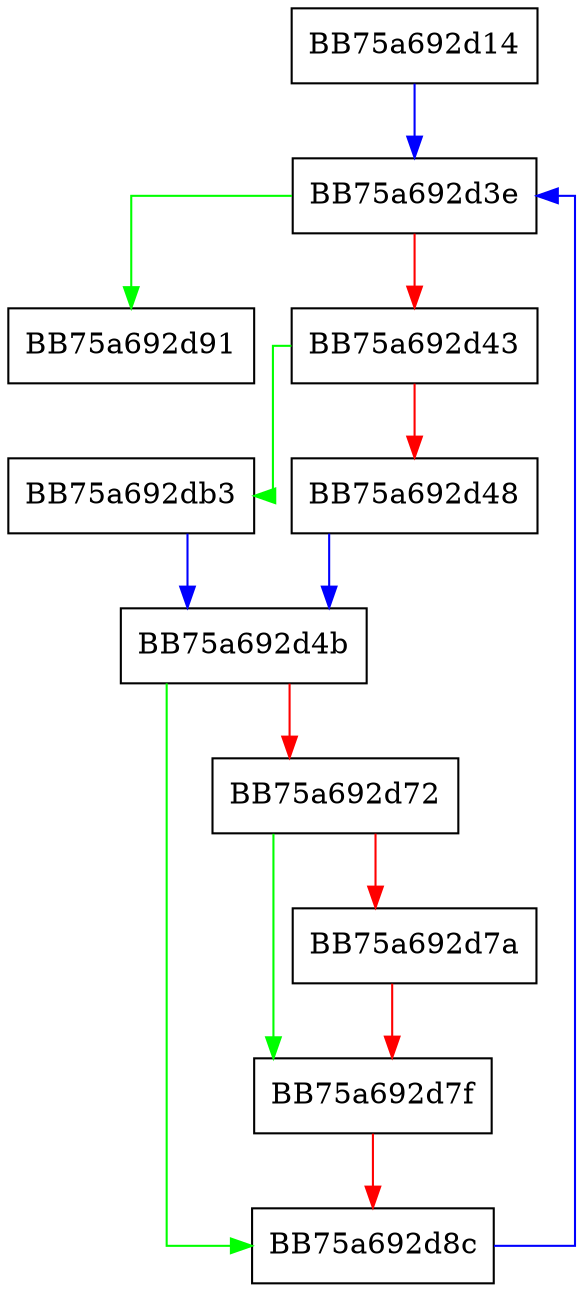 digraph clear {
  node [shape="box"];
  graph [splines=ortho];
  BB75a692d14 -> BB75a692d3e [color="blue"];
  BB75a692d3e -> BB75a692d91 [color="green"];
  BB75a692d3e -> BB75a692d43 [color="red"];
  BB75a692d43 -> BB75a692db3 [color="green"];
  BB75a692d43 -> BB75a692d48 [color="red"];
  BB75a692d48 -> BB75a692d4b [color="blue"];
  BB75a692d4b -> BB75a692d8c [color="green"];
  BB75a692d4b -> BB75a692d72 [color="red"];
  BB75a692d72 -> BB75a692d7f [color="green"];
  BB75a692d72 -> BB75a692d7a [color="red"];
  BB75a692d7a -> BB75a692d7f [color="red"];
  BB75a692d7f -> BB75a692d8c [color="red"];
  BB75a692d8c -> BB75a692d3e [color="blue"];
  BB75a692db3 -> BB75a692d4b [color="blue"];
}